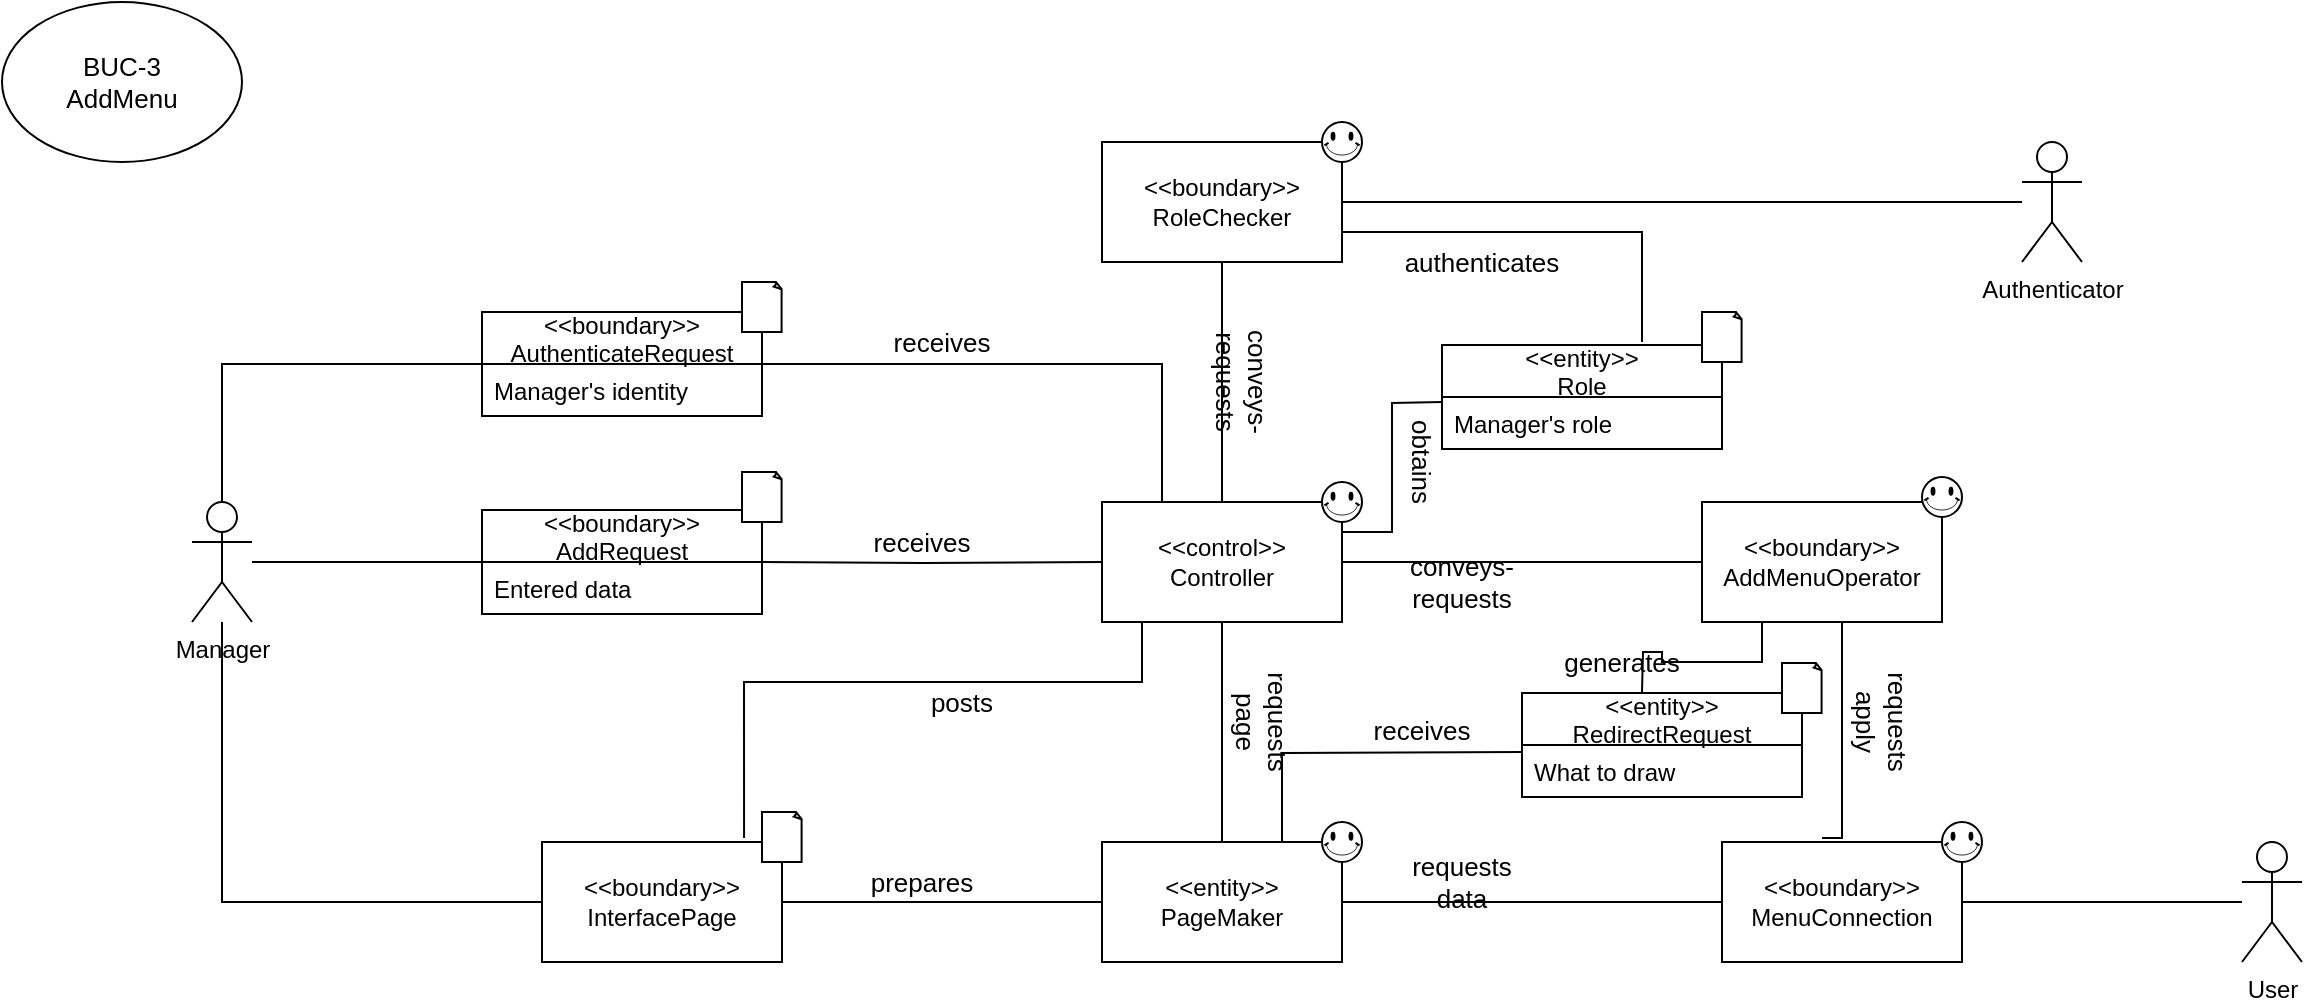 <mxfile version="14.6.6" type="device"><diagram id="kgpKYQtTHZ0yAKxKKP6v" name="Page-1"><mxGraphModel dx="2912" dy="1122" grid="1" gridSize="10" guides="1" tooltips="1" connect="1" arrows="1" fold="1" page="1" pageScale="1" pageWidth="850" pageHeight="1100" math="0" shadow="0"><root><mxCell id="0"/><mxCell id="1" parent="0"/><mxCell id="-DmD9gANQzE5ERQFB1o6-6" style="edgeStyle=orthogonalEdgeStyle;rounded=0;orthogonalLoop=1;jettySize=auto;html=1;exitX=0.25;exitY=1;exitDx=0;exitDy=0;entryX=0.5;entryY=0;entryDx=0;entryDy=0;endArrow=none;endFill=0;" parent="1" source="GVfgAiBOaEd9qpSt7E3c-1" edge="1"><mxGeometry relative="1" as="geometry"><mxPoint x="270" y="425" as="targetPoint"/></mxGeometry></mxCell><mxCell id="9jTPcaMb05SAvKtto5M_-1" style="edgeStyle=orthogonalEdgeStyle;rounded=0;orthogonalLoop=1;jettySize=auto;html=1;entryX=0.417;entryY=-0.033;entryDx=0;entryDy=0;entryPerimeter=0;endArrow=none;endFill=0;" parent="1" source="GVfgAiBOaEd9qpSt7E3c-1" target="GVfgAiBOaEd9qpSt7E3c-3" edge="1"><mxGeometry relative="1" as="geometry"><Array as="points"><mxPoint x="370" y="498"/></Array></mxGeometry></mxCell><mxCell id="GVfgAiBOaEd9qpSt7E3c-1" value="&amp;lt;&amp;lt;boundary&amp;gt;&amp;gt;&lt;br&gt;AddMenuOperator" style="rounded=0;whiteSpace=wrap;html=1;" parent="1" vertex="1"><mxGeometry x="300" y="330" width="120" height="60" as="geometry"/></mxCell><mxCell id="GVfgAiBOaEd9qpSt7E3c-20" style="edgeStyle=orthogonalEdgeStyle;rounded=0;orthogonalLoop=1;jettySize=auto;html=1;endArrow=none;endFill=0;" parent="1" source="GVfgAiBOaEd9qpSt7E3c-2" edge="1"><mxGeometry relative="1" as="geometry"><mxPoint x="-300" y="360" as="targetPoint"/></mxGeometry></mxCell><mxCell id="GVfgAiBOaEd9qpSt7E3c-2" value="Manager" style="shape=umlActor;verticalLabelPosition=bottom;verticalAlign=top;html=1;outlineConnect=0;" parent="1" vertex="1"><mxGeometry x="-455" y="330" width="30" height="60" as="geometry"/></mxCell><mxCell id="GVfgAiBOaEd9qpSt7E3c-26" style="edgeStyle=orthogonalEdgeStyle;rounded=0;orthogonalLoop=1;jettySize=auto;html=1;endArrow=none;endFill=0;" parent="1" source="GVfgAiBOaEd9qpSt7E3c-3" target="GVfgAiBOaEd9qpSt7E3c-12" edge="1"><mxGeometry relative="1" as="geometry"/></mxCell><mxCell id="GVfgAiBOaEd9qpSt7E3c-3" value="&amp;lt;&amp;lt;boundary&amp;gt;&amp;gt;&lt;br&gt;MenuConnection" style="rounded=0;whiteSpace=wrap;html=1;" parent="1" vertex="1"><mxGeometry x="310" y="500" width="120" height="60" as="geometry"/></mxCell><mxCell id="GVfgAiBOaEd9qpSt7E3c-29" style="edgeStyle=orthogonalEdgeStyle;rounded=0;orthogonalLoop=1;jettySize=auto;html=1;entryX=0.5;entryY=0;entryDx=0;entryDy=0;endArrow=none;endFill=0;" parent="1" source="GVfgAiBOaEd9qpSt7E3c-4" target="GVfgAiBOaEd9qpSt7E3c-8" edge="1"><mxGeometry relative="1" as="geometry"/></mxCell><mxCell id="GVfgAiBOaEd9qpSt7E3c-4" value="&amp;lt;&amp;lt;boundary&amp;gt;&amp;gt;&lt;br&gt;RoleChecker" style="rounded=0;whiteSpace=wrap;html=1;" parent="1" vertex="1"><mxGeometry y="150" width="120" height="60" as="geometry"/></mxCell><mxCell id="GVfgAiBOaEd9qpSt7E3c-33" style="edgeStyle=orthogonalEdgeStyle;rounded=0;orthogonalLoop=1;jettySize=auto;html=1;fontSize=13;endArrow=none;endFill=0;" parent="1" target="GVfgAiBOaEd9qpSt7E3c-8" edge="1"><mxGeometry relative="1" as="geometry"><mxPoint x="-180" y="360" as="sourcePoint"/></mxGeometry></mxCell><mxCell id="GVfgAiBOaEd9qpSt7E3c-24" style="edgeStyle=orthogonalEdgeStyle;rounded=0;orthogonalLoop=1;jettySize=auto;html=1;endArrow=none;endFill=0;" parent="1" source="GVfgAiBOaEd9qpSt7E3c-7" target="GVfgAiBOaEd9qpSt7E3c-2" edge="1"><mxGeometry relative="1" as="geometry"/></mxCell><mxCell id="GVfgAiBOaEd9qpSt7E3c-7" value="&amp;lt;&amp;lt;boundary&amp;gt;&amp;gt;&lt;br&gt;InterfacePage" style="rounded=0;whiteSpace=wrap;html=1;" parent="1" vertex="1"><mxGeometry x="-280" y="500" width="120" height="60" as="geometry"/></mxCell><mxCell id="GVfgAiBOaEd9qpSt7E3c-18" style="edgeStyle=orthogonalEdgeStyle;rounded=0;orthogonalLoop=1;jettySize=auto;html=1;endArrow=none;endFill=0;" parent="1" source="GVfgAiBOaEd9qpSt7E3c-8" target="GVfgAiBOaEd9qpSt7E3c-1" edge="1"><mxGeometry relative="1" as="geometry"/></mxCell><mxCell id="GVfgAiBOaEd9qpSt7E3c-27" style="edgeStyle=orthogonalEdgeStyle;rounded=0;orthogonalLoop=1;jettySize=auto;html=1;entryX=0.842;entryY=-0.033;entryDx=0;entryDy=0;entryPerimeter=0;endArrow=none;endFill=0;" parent="1" source="GVfgAiBOaEd9qpSt7E3c-8" target="GVfgAiBOaEd9qpSt7E3c-7" edge="1"><mxGeometry relative="1" as="geometry"><Array as="points"><mxPoint x="20" y="420"/><mxPoint x="-179" y="420"/></Array></mxGeometry></mxCell><mxCell id="GVfgAiBOaEd9qpSt7E3c-45" style="edgeStyle=orthogonalEdgeStyle;rounded=0;orthogonalLoop=1;jettySize=auto;html=1;entryX=0.5;entryY=0;entryDx=0;entryDy=0;fontSize=13;endArrow=none;endFill=0;" parent="1" source="GVfgAiBOaEd9qpSt7E3c-8" target="GVfgAiBOaEd9qpSt7E3c-9" edge="1"><mxGeometry relative="1" as="geometry"/></mxCell><mxCell id="GVfgAiBOaEd9qpSt7E3c-8" value="&amp;lt;&amp;lt;control&amp;gt;&amp;gt;&lt;br&gt;Controller" style="rounded=0;whiteSpace=wrap;html=1;" parent="1" vertex="1"><mxGeometry y="330" width="120" height="60" as="geometry"/></mxCell><mxCell id="GVfgAiBOaEd9qpSt7E3c-23" style="edgeStyle=orthogonalEdgeStyle;rounded=0;orthogonalLoop=1;jettySize=auto;html=1;endArrow=none;endFill=0;" parent="1" source="GVfgAiBOaEd9qpSt7E3c-9" target="GVfgAiBOaEd9qpSt7E3c-7" edge="1"><mxGeometry relative="1" as="geometry"/></mxCell><mxCell id="GVfgAiBOaEd9qpSt7E3c-25" style="edgeStyle=orthogonalEdgeStyle;rounded=0;orthogonalLoop=1;jettySize=auto;html=1;endArrow=none;endFill=0;" parent="1" source="GVfgAiBOaEd9qpSt7E3c-9" target="GVfgAiBOaEd9qpSt7E3c-3" edge="1"><mxGeometry relative="1" as="geometry"/></mxCell><mxCell id="GVfgAiBOaEd9qpSt7E3c-9" value="&amp;lt;&amp;lt;entity&amp;gt;&amp;gt;&lt;br&gt;PageMaker" style="rounded=0;whiteSpace=wrap;html=1;" parent="1" vertex="1"><mxGeometry y="500" width="120" height="60" as="geometry"/></mxCell><mxCell id="GVfgAiBOaEd9qpSt7E3c-17" style="edgeStyle=orthogonalEdgeStyle;rounded=0;orthogonalLoop=1;jettySize=auto;html=1;entryX=1;entryY=0.25;entryDx=0;entryDy=0;endArrow=none;endFill=0;" parent="1" target="GVfgAiBOaEd9qpSt7E3c-8" edge="1"><mxGeometry relative="1" as="geometry"><mxPoint x="170" y="280" as="sourcePoint"/></mxGeometry></mxCell><mxCell id="GVfgAiBOaEd9qpSt7E3c-19" style="edgeStyle=orthogonalEdgeStyle;rounded=0;orthogonalLoop=1;jettySize=auto;html=1;entryX=1;entryY=0.75;entryDx=0;entryDy=0;endArrow=none;endFill=0;" parent="1" target="GVfgAiBOaEd9qpSt7E3c-4" edge="1"><mxGeometry relative="1" as="geometry"><Array as="points"><mxPoint x="270" y="195"/></Array><mxPoint x="270" y="250" as="sourcePoint"/></mxGeometry></mxCell><mxCell id="GVfgAiBOaEd9qpSt7E3c-13" style="edgeStyle=orthogonalEdgeStyle;rounded=0;orthogonalLoop=1;jettySize=auto;html=1;entryX=1;entryY=0.5;entryDx=0;entryDy=0;endArrow=none;endFill=0;" parent="1" source="GVfgAiBOaEd9qpSt7E3c-11" target="GVfgAiBOaEd9qpSt7E3c-4" edge="1"><mxGeometry relative="1" as="geometry"/></mxCell><mxCell id="GVfgAiBOaEd9qpSt7E3c-11" value="Authenticator" style="shape=umlActor;verticalLabelPosition=bottom;verticalAlign=top;html=1;outlineConnect=0;" parent="1" vertex="1"><mxGeometry x="460" y="150" width="30" height="60" as="geometry"/></mxCell><mxCell id="GVfgAiBOaEd9qpSt7E3c-12" value="User" style="shape=umlActor;verticalLabelPosition=bottom;verticalAlign=top;html=1;outlineConnect=0;" parent="1" vertex="1"><mxGeometry x="570" y="500" width="30" height="60" as="geometry"/></mxCell><mxCell id="GVfgAiBOaEd9qpSt7E3c-30" value="receives" style="text;html=1;strokeColor=none;fillColor=none;align=center;verticalAlign=middle;whiteSpace=wrap;rounded=0;fontSize=13;" parent="1" vertex="1"><mxGeometry x="-100" y="240" width="40" height="20" as="geometry"/></mxCell><mxCell id="GVfgAiBOaEd9qpSt7E3c-34" value="receives" style="text;html=1;strokeColor=none;fillColor=none;align=center;verticalAlign=middle;whiteSpace=wrap;rounded=0;fontSize=13;" parent="1" vertex="1"><mxGeometry x="-110" y="340" width="40" height="20" as="geometry"/></mxCell><mxCell id="GVfgAiBOaEd9qpSt7E3c-35" value="posts" style="text;html=1;strokeColor=none;fillColor=none;align=center;verticalAlign=middle;whiteSpace=wrap;rounded=0;fontSize=13;" parent="1" vertex="1"><mxGeometry x="-90" y="420" width="40" height="20" as="geometry"/></mxCell><mxCell id="GVfgAiBOaEd9qpSt7E3c-38" value="prepares" style="text;html=1;strokeColor=none;fillColor=none;align=center;verticalAlign=middle;whiteSpace=wrap;rounded=0;fontSize=13;" parent="1" vertex="1"><mxGeometry x="-110" y="510" width="40" height="20" as="geometry"/></mxCell><mxCell id="GVfgAiBOaEd9qpSt7E3c-39" value="requests data" style="text;html=1;strokeColor=none;fillColor=none;align=center;verticalAlign=middle;whiteSpace=wrap;rounded=0;fontSize=13;" parent="1" vertex="1"><mxGeometry x="160" y="510" width="40" height="20" as="geometry"/></mxCell><mxCell id="GVfgAiBOaEd9qpSt7E3c-40" value="conveys-requests" style="text;html=1;strokeColor=none;fillColor=none;align=center;verticalAlign=middle;whiteSpace=wrap;rounded=0;fontSize=13;rotation=90;" parent="1" vertex="1"><mxGeometry x="50" y="260" width="40" height="20" as="geometry"/></mxCell><mxCell id="GVfgAiBOaEd9qpSt7E3c-41" value="conveys-requests" style="text;html=1;strokeColor=none;fillColor=none;align=center;verticalAlign=middle;whiteSpace=wrap;rounded=0;fontSize=13;" parent="1" vertex="1"><mxGeometry x="160" y="360" width="40" height="20" as="geometry"/></mxCell><mxCell id="GVfgAiBOaEd9qpSt7E3c-42" value="obtains" style="text;html=1;strokeColor=none;fillColor=none;align=center;verticalAlign=middle;whiteSpace=wrap;rounded=0;fontSize=13;rotation=90;" parent="1" vertex="1"><mxGeometry x="140" y="300" width="40" height="20" as="geometry"/></mxCell><mxCell id="GVfgAiBOaEd9qpSt7E3c-44" value="authenticates" style="text;html=1;strokeColor=none;fillColor=none;align=center;verticalAlign=middle;whiteSpace=wrap;rounded=0;fontSize=13;" parent="1" vertex="1"><mxGeometry x="170" y="200" width="40" height="20" as="geometry"/></mxCell><mxCell id="GVfgAiBOaEd9qpSt7E3c-46" value="requests page" style="text;html=1;strokeColor=none;fillColor=none;align=center;verticalAlign=middle;whiteSpace=wrap;rounded=0;fontSize=13;rotation=90;" parent="1" vertex="1"><mxGeometry x="60" y="430" width="40" height="20" as="geometry"/></mxCell><mxCell id="GVfgAiBOaEd9qpSt7E3c-47" value="" style="verticalLabelPosition=bottom;verticalAlign=top;html=1;shape=mxgraph.basic.smiley;fontSize=13;" parent="1" vertex="1"><mxGeometry x="110" y="490" width="20" height="20" as="geometry"/></mxCell><mxCell id="GVfgAiBOaEd9qpSt7E3c-48" value="" style="verticalLabelPosition=bottom;verticalAlign=top;html=1;shape=mxgraph.basic.smiley;fontSize=13;" parent="1" vertex="1"><mxGeometry x="110" y="320" width="20" height="20" as="geometry"/></mxCell><mxCell id="GVfgAiBOaEd9qpSt7E3c-50" value="" style="verticalLabelPosition=bottom;verticalAlign=top;html=1;shape=mxgraph.basic.smiley;fontSize=13;" parent="1" vertex="1"><mxGeometry x="110" y="140" width="20" height="20" as="geometry"/></mxCell><mxCell id="GVfgAiBOaEd9qpSt7E3c-51" value="" style="verticalLabelPosition=bottom;verticalAlign=top;html=1;shape=mxgraph.basic.smiley;fontSize=13;" parent="1" vertex="1"><mxGeometry x="410" y="317.5" width="20" height="20" as="geometry"/></mxCell><mxCell id="GVfgAiBOaEd9qpSt7E3c-52" value="" style="verticalLabelPosition=bottom;verticalAlign=top;html=1;shape=mxgraph.basic.smiley;fontSize=13;" parent="1" vertex="1"><mxGeometry x="420" y="490" width="20" height="20" as="geometry"/></mxCell><mxCell id="GVfgAiBOaEd9qpSt7E3c-58" value="" style="whiteSpace=wrap;html=1;shape=mxgraph.basic.document;fontSize=13;" parent="1" vertex="1"><mxGeometry x="-170" y="485" width="20" height="25" as="geometry"/></mxCell><mxCell id="GVfgAiBOaEd9qpSt7E3c-60" value="BUC-3&lt;br&gt;AddMenu" style="ellipse;whiteSpace=wrap;html=1;fontSize=13;" parent="1" vertex="1"><mxGeometry x="-550" y="80" width="120" height="80" as="geometry"/></mxCell><mxCell id="-DmD9gANQzE5ERQFB1o6-5" style="edgeStyle=orthogonalEdgeStyle;rounded=0;orthogonalLoop=1;jettySize=auto;html=1;exitX=0;exitY=0.5;exitDx=0;exitDy=0;entryX=0.75;entryY=0;entryDx=0;entryDy=0;endArrow=none;endFill=0;" parent="1" target="GVfgAiBOaEd9qpSt7E3c-9" edge="1"><mxGeometry relative="1" as="geometry"><mxPoint x="210" y="455" as="sourcePoint"/></mxGeometry></mxCell><mxCell id="-DmD9gANQzE5ERQFB1o6-7" value="generates" style="text;html=1;strokeColor=none;fillColor=none;align=center;verticalAlign=middle;whiteSpace=wrap;rounded=0;fontSize=13;" parent="1" vertex="1"><mxGeometry x="240" y="400" width="40" height="20" as="geometry"/></mxCell><mxCell id="-DmD9gANQzE5ERQFB1o6-9" value="receives" style="text;html=1;strokeColor=none;fillColor=none;align=center;verticalAlign=middle;whiteSpace=wrap;rounded=0;fontSize=13;" parent="1" vertex="1"><mxGeometry x="140" y="434" width="40" height="20" as="geometry"/></mxCell><mxCell id="9jTPcaMb05SAvKtto5M_-2" value="requests apply" style="text;html=1;strokeColor=none;fillColor=none;align=center;verticalAlign=middle;whiteSpace=wrap;rounded=0;fontSize=13;rotation=90;" parent="1" vertex="1"><mxGeometry x="370" y="430" width="40" height="20" as="geometry"/></mxCell><mxCell id="kfw9em579dCSWl1SSZq_-4" style="edgeStyle=orthogonalEdgeStyle;rounded=0;orthogonalLoop=1;jettySize=auto;html=1;entryX=0.25;entryY=0;entryDx=0;entryDy=0;endArrow=none;endFill=0;" parent="1" source="kfw9em579dCSWl1SSZq_-1" target="GVfgAiBOaEd9qpSt7E3c-8" edge="1"><mxGeometry relative="1" as="geometry"/></mxCell><mxCell id="kfw9em579dCSWl1SSZq_-5" style="edgeStyle=orthogonalEdgeStyle;rounded=0;orthogonalLoop=1;jettySize=auto;html=1;entryX=0.5;entryY=0;entryDx=0;entryDy=0;entryPerimeter=0;endArrow=none;endFill=0;" parent="1" source="kfw9em579dCSWl1SSZq_-1" target="GVfgAiBOaEd9qpSt7E3c-2" edge="1"><mxGeometry relative="1" as="geometry"/></mxCell><mxCell id="kfw9em579dCSWl1SSZq_-1" value="&lt;&lt;boundary&gt;&gt;&#10;AuthenticateRequest" style="swimlane;fontStyle=0;childLayout=stackLayout;horizontal=1;startSize=26;fillColor=none;horizontalStack=0;resizeParent=1;resizeParentMax=0;resizeLast=0;collapsible=1;marginBottom=0;" parent="1" vertex="1"><mxGeometry x="-310" y="235" width="140" height="52" as="geometry"/></mxCell><mxCell id="kfw9em579dCSWl1SSZq_-2" value="Manager's identity" style="text;strokeColor=none;fillColor=none;align=left;verticalAlign=top;spacingLeft=4;spacingRight=4;overflow=hidden;rotatable=0;points=[[0,0.5],[1,0.5]];portConstraint=eastwest;" parent="kfw9em579dCSWl1SSZq_-1" vertex="1"><mxGeometry y="26" width="140" height="26" as="geometry"/></mxCell><mxCell id="GVfgAiBOaEd9qpSt7E3c-57" value="" style="whiteSpace=wrap;html=1;shape=mxgraph.basic.document;fontSize=13;" parent="1" vertex="1"><mxGeometry x="-180" y="220" width="20" height="25" as="geometry"/></mxCell><mxCell id="kfw9em579dCSWl1SSZq_-6" value="&lt;&lt;boundary&gt;&gt;&#10;AddRequest" style="swimlane;fontStyle=0;childLayout=stackLayout;horizontal=1;startSize=26;fillColor=none;horizontalStack=0;resizeParent=1;resizeParentMax=0;resizeLast=0;collapsible=1;marginBottom=0;" parent="1" vertex="1"><mxGeometry x="-310" y="334" width="140" height="52" as="geometry"/></mxCell><mxCell id="kfw9em579dCSWl1SSZq_-7" value="Entered data" style="text;strokeColor=none;fillColor=none;align=left;verticalAlign=top;spacingLeft=4;spacingRight=4;overflow=hidden;rotatable=0;points=[[0,0.5],[1,0.5]];portConstraint=eastwest;" parent="kfw9em579dCSWl1SSZq_-6" vertex="1"><mxGeometry y="26" width="140" height="26" as="geometry"/></mxCell><mxCell id="kfw9em579dCSWl1SSZq_-8" value="" style="whiteSpace=wrap;html=1;shape=mxgraph.basic.document;fontSize=13;" parent="1" vertex="1"><mxGeometry x="-180" y="315" width="20" height="25" as="geometry"/></mxCell><mxCell id="kfw9em579dCSWl1SSZq_-9" value="&lt;&lt;entity&gt;&gt;&#10;Role" style="swimlane;fontStyle=0;childLayout=stackLayout;horizontal=1;startSize=26;fillColor=none;horizontalStack=0;resizeParent=1;resizeParentMax=0;resizeLast=0;collapsible=1;marginBottom=0;" parent="1" vertex="1"><mxGeometry x="170" y="251.5" width="140" height="52" as="geometry"><mxRectangle x="160" y="240" width="90" height="30" as="alternateBounds"/></mxGeometry></mxCell><mxCell id="kfw9em579dCSWl1SSZq_-10" value="Manager's role" style="text;strokeColor=none;fillColor=none;align=left;verticalAlign=top;spacingLeft=4;spacingRight=4;overflow=hidden;rotatable=0;points=[[0,0.5],[1,0.5]];portConstraint=eastwest;" parent="kfw9em579dCSWl1SSZq_-9" vertex="1"><mxGeometry y="26" width="140" height="26" as="geometry"/></mxCell><mxCell id="kfw9em579dCSWl1SSZq_-11" value="" style="whiteSpace=wrap;html=1;shape=mxgraph.basic.document;fontSize=13;" parent="1" vertex="1"><mxGeometry x="300" y="235" width="20" height="25" as="geometry"/></mxCell><mxCell id="kfw9em579dCSWl1SSZq_-12" value="&lt;&lt;entity&gt;&gt;&#10;RedirectRequest" style="swimlane;fontStyle=0;childLayout=stackLayout;horizontal=1;startSize=26;fillColor=none;horizontalStack=0;resizeParent=1;resizeParentMax=0;resizeLast=0;collapsible=1;marginBottom=0;" parent="1" vertex="1"><mxGeometry x="210" y="425.5" width="140" height="52" as="geometry"><mxRectangle x="160" y="240" width="90" height="30" as="alternateBounds"/></mxGeometry></mxCell><mxCell id="kfw9em579dCSWl1SSZq_-13" value="What to draw" style="text;strokeColor=none;fillColor=none;align=left;verticalAlign=top;spacingLeft=4;spacingRight=4;overflow=hidden;rotatable=0;points=[[0,0.5],[1,0.5]];portConstraint=eastwest;" parent="kfw9em579dCSWl1SSZq_-12" vertex="1"><mxGeometry y="26" width="140" height="26" as="geometry"/></mxCell><mxCell id="kfw9em579dCSWl1SSZq_-14" value="" style="whiteSpace=wrap;html=1;shape=mxgraph.basic.document;fontSize=13;" parent="1" vertex="1"><mxGeometry x="340" y="410.5" width="20" height="25" as="geometry"/></mxCell></root></mxGraphModel></diagram></mxfile>